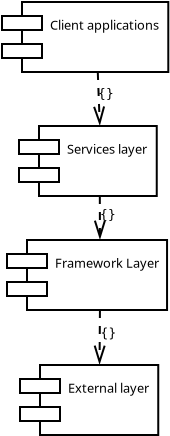 <?xml version="1.0"?>
<diagram xmlns:dia="http://www.lysator.liu.se/~alla/dia/">
  <diagramdata>
    <attribute name="background">
      <color val="#ffffff"/>
    </attribute>
    <attribute name="paper">
      <composite type="paper">
        <attribute name="name">
          <string>#A4#</string>
        </attribute>
        <attribute name="tmargin">
          <real val="2.82"/>
        </attribute>
        <attribute name="bmargin">
          <real val="2.82"/>
        </attribute>
        <attribute name="lmargin">
          <real val="2.82"/>
        </attribute>
        <attribute name="rmargin">
          <real val="2.82"/>
        </attribute>
        <attribute name="is_portrait">
          <boolean val="true"/>
        </attribute>
        <attribute name="scaling">
          <real val="1"/>
        </attribute>
        <attribute name="fitto">
          <boolean val="false"/>
        </attribute>
      </composite>
    </attribute>
    <attribute name="grid">
      <composite type="grid">
        <attribute name="width_x">
          <real val="1"/>
        </attribute>
        <attribute name="width_y">
          <real val="1"/>
        </attribute>
        <attribute name="visible_x">
          <int val="1"/>
        </attribute>
        <attribute name="visible_y">
          <int val="1"/>
        </attribute>
      </composite>
    </attribute>
    <attribute name="guides">
      <composite type="guides">
        <attribute name="hguides"/>
        <attribute name="vguides"/>
      </composite>
    </attribute>
  </diagramdata>
  <layer name="Background" visible="true">
    <object type="UML - Component" version="0" id="O0">
      <attribute name="obj_pos">
        <point val="4.05,13.15"/>
      </attribute>
      <attribute name="obj_bb">
        <rectangle val="4,13.1;13.394,16.7"/>
      </attribute>
      <attribute name="elem_corner">
        <point val="4.05,13.15"/>
      </attribute>
      <attribute name="elem_width">
        <real val="9.294"/>
      </attribute>
      <attribute name="elem_height">
        <real val="3.5"/>
      </attribute>
      <attribute name="text">
        <composite type="text">
          <attribute name="string">
            <string>#Framework Layer
#</string>
          </attribute>
          <attribute name="font">
            <font name="Helvetica"/>
          </attribute>
          <attribute name="height">
            <real val="0.8"/>
          </attribute>
          <attribute name="pos">
            <point val="6.45,14.55"/>
          </attribute>
          <attribute name="color">
            <color val="#000000"/>
          </attribute>
          <attribute name="alignment">
            <enum val="0"/>
          </attribute>
        </composite>
      </attribute>
    </object>
    <object type="UML - Component" version="0" id="O1">
      <attribute name="obj_pos">
        <point val="4.65,7.45"/>
      </attribute>
      <attribute name="obj_bb">
        <rectangle val="4.6,7.4;12.782,11"/>
      </attribute>
      <attribute name="elem_corner">
        <point val="4.65,7.45"/>
      </attribute>
      <attribute name="elem_width">
        <real val="8.082"/>
      </attribute>
      <attribute name="elem_height">
        <real val="3.5"/>
      </attribute>
      <attribute name="text">
        <composite type="text">
          <attribute name="string">
            <string>#Services layer#</string>
          </attribute>
          <attribute name="font">
            <font name="Helvetica"/>
          </attribute>
          <attribute name="height">
            <real val="0.8"/>
          </attribute>
          <attribute name="pos">
            <point val="7.05,8.85"/>
          </attribute>
          <attribute name="color">
            <color val="#000000"/>
          </attribute>
          <attribute name="alignment">
            <enum val="0"/>
          </attribute>
        </composite>
      </attribute>
    </object>
    <object type="UML - Component" version="0" id="O2">
      <attribute name="obj_pos">
        <point val="4.7,19.4"/>
      </attribute>
      <attribute name="obj_bb">
        <rectangle val="4.65,19.35;12.703,22.95"/>
      </attribute>
      <attribute name="elem_corner">
        <point val="4.7,19.4"/>
      </attribute>
      <attribute name="elem_width">
        <real val="7.953"/>
      </attribute>
      <attribute name="elem_height">
        <real val="3.5"/>
      </attribute>
      <attribute name="text">
        <composite type="text">
          <attribute name="string">
            <string>#External layer#</string>
          </attribute>
          <attribute name="font">
            <font name="Helvetica"/>
          </attribute>
          <attribute name="height">
            <real val="0.8"/>
          </attribute>
          <attribute name="pos">
            <point val="7.1,20.8"/>
          </attribute>
          <attribute name="color">
            <color val="#000000"/>
          </attribute>
          <attribute name="alignment">
            <enum val="0"/>
          </attribute>
        </composite>
      </attribute>
    </object>
    <object type="UML - Component" version="0" id="O3">
      <attribute name="obj_pos">
        <point val="3.8,1.25"/>
      </attribute>
      <attribute name="obj_bb">
        <rectangle val="3.75,1.2;13.427,4.8"/>
      </attribute>
      <attribute name="elem_corner">
        <point val="3.8,1.25"/>
      </attribute>
      <attribute name="elem_width">
        <real val="9.577"/>
      </attribute>
      <attribute name="elem_height">
        <real val="3.5"/>
      </attribute>
      <attribute name="text">
        <composite type="text">
          <attribute name="string">
            <string>#Client applications#</string>
          </attribute>
          <attribute name="font">
            <font name="Helvetica"/>
          </attribute>
          <attribute name="height">
            <real val="0.8"/>
          </attribute>
          <attribute name="pos">
            <point val="6.2,2.65"/>
          </attribute>
          <attribute name="color">
            <color val="#000000"/>
          </attribute>
          <attribute name="alignment">
            <enum val="0"/>
          </attribute>
        </composite>
      </attribute>
    </object>
    <object type="UML - Constraint" version="0" id="O4">
      <attribute name="obj_pos">
        <point val="8.589,4.75"/>
      </attribute>
      <attribute name="obj_bb">
        <rectangle val="7.739,3.9;12.559,8.3"/>
      </attribute>
      <attribute name="conn_endpoints">
        <point val="8.589,4.75"/>
        <point val="8.691,7.45"/>
      </attribute>
      <attribute name="text">
        <string>#{uses}#</string>
      </attribute>
      <attribute name="text_pos">
        <point val="8.6,6"/>
      </attribute>
      <connections>
        <connection handle="0" to="O3" connection="6"/>
        <connection handle="1" to="O1" connection="1"/>
      </connections>
    </object>
    <object type="UML - Constraint" version="0" id="O5">
      <attribute name="obj_pos">
        <point val="8.691,10.95"/>
      </attribute>
      <attribute name="obj_bb">
        <rectangle val="7.841,10.1;12.653,14"/>
      </attribute>
      <attribute name="conn_endpoints">
        <point val="8.691,10.95"/>
        <point val="8.697,13.15"/>
      </attribute>
      <attribute name="text">
        <string>#{uses}#</string>
      </attribute>
      <attribute name="text_pos">
        <point val="8.694,12.05"/>
      </attribute>
      <connections>
        <connection handle="0" to="O1" connection="6"/>
        <connection handle="1" to="O0" connection="1"/>
      </connections>
    </object>
    <object type="UML - Constraint" version="0" id="O6">
      <attribute name="obj_pos">
        <point val="8.697,16.65"/>
      </attribute>
      <attribute name="obj_bb">
        <rectangle val="7.827,15.8;12.684,20.25"/>
      </attribute>
      <attribute name="conn_endpoints">
        <point val="8.697,16.65"/>
        <point val="8.677,19.4"/>
      </attribute>
      <attribute name="text">
        <string>#{uses}#</string>
      </attribute>
      <attribute name="text_pos">
        <point val="8.725,17.975"/>
      </attribute>
      <connections>
        <connection handle="0" to="O0" connection="6"/>
        <connection handle="1" to="O2" connection="1"/>
      </connections>
    </object>
  </layer>
</diagram>
